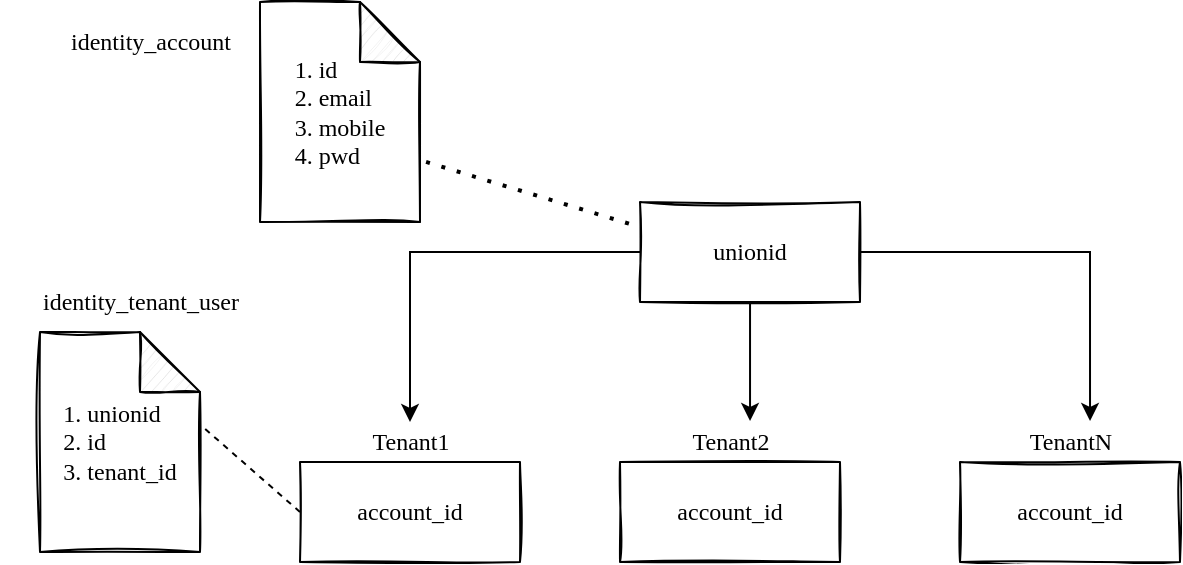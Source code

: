 <mxfile version="19.0.3" type="github">
  <diagram id="HS0wQoJ3kTfo8EUwEemg" name="Page-1">
    <mxGraphModel dx="915" dy="623" grid="1" gridSize="10" guides="1" tooltips="1" connect="1" arrows="1" fold="1" page="1" pageScale="1" pageWidth="827" pageHeight="1169" math="0" shadow="0">
      <root>
        <mxCell id="0" />
        <mxCell id="1" parent="0" />
        <mxCell id="FQJNMX1grYCMUF250okw-8" style="edgeStyle=orthogonalEdgeStyle;rounded=0;orthogonalLoop=1;jettySize=auto;html=1;fontFamily=Comic Sans MS;" edge="1" parent="1" source="FQJNMX1grYCMUF250okw-1" target="FQJNMX1grYCMUF250okw-3">
          <mxGeometry relative="1" as="geometry" />
        </mxCell>
        <mxCell id="FQJNMX1grYCMUF250okw-9" style="edgeStyle=orthogonalEdgeStyle;rounded=0;orthogonalLoop=1;jettySize=auto;html=1;entryX=0.667;entryY=-0.025;entryDx=0;entryDy=0;entryPerimeter=0;fontFamily=Comic Sans MS;" edge="1" parent="1" source="FQJNMX1grYCMUF250okw-1" target="FQJNMX1grYCMUF250okw-5">
          <mxGeometry relative="1" as="geometry" />
        </mxCell>
        <mxCell id="FQJNMX1grYCMUF250okw-10" style="edgeStyle=orthogonalEdgeStyle;rounded=0;orthogonalLoop=1;jettySize=auto;html=1;entryX=0.667;entryY=-0.025;entryDx=0;entryDy=0;entryPerimeter=0;fontFamily=Comic Sans MS;" edge="1" parent="1" source="FQJNMX1grYCMUF250okw-1" target="FQJNMX1grYCMUF250okw-7">
          <mxGeometry relative="1" as="geometry" />
        </mxCell>
        <mxCell id="FQJNMX1grYCMUF250okw-1" value="&lt;font face=&quot;Comic Sans MS&quot;&gt;unionid&lt;/font&gt;" style="whiteSpace=wrap;html=1;sketch=1;" vertex="1" parent="1">
          <mxGeometry x="330" y="110" width="110" height="50" as="geometry" />
        </mxCell>
        <mxCell id="FQJNMX1grYCMUF250okw-2" value="&lt;font face=&quot;Comic Sans MS&quot;&gt;account_id&lt;/font&gt;" style="whiteSpace=wrap;html=1;sketch=1;" vertex="1" parent="1">
          <mxGeometry x="160" y="240" width="110" height="50" as="geometry" />
        </mxCell>
        <mxCell id="FQJNMX1grYCMUF250okw-3" value="Tenant1" style="text;html=1;align=center;verticalAlign=middle;resizable=0;points=[];autosize=1;strokeColor=none;fillColor=none;fontFamily=Comic Sans MS;" vertex="1" parent="1">
          <mxGeometry x="185" y="220" width="60" height="20" as="geometry" />
        </mxCell>
        <mxCell id="FQJNMX1grYCMUF250okw-4" value="&lt;font face=&quot;Comic Sans MS&quot;&gt;account_id&lt;/font&gt;" style="whiteSpace=wrap;html=1;sketch=1;" vertex="1" parent="1">
          <mxGeometry x="320" y="240" width="110" height="50" as="geometry" />
        </mxCell>
        <mxCell id="FQJNMX1grYCMUF250okw-5" value="Tenant2" style="text;html=1;align=center;verticalAlign=middle;resizable=0;points=[];autosize=1;strokeColor=none;fillColor=none;fontFamily=Comic Sans MS;" vertex="1" parent="1">
          <mxGeometry x="345" y="220" width="60" height="20" as="geometry" />
        </mxCell>
        <mxCell id="FQJNMX1grYCMUF250okw-6" value="&lt;font face=&quot;Comic Sans MS&quot;&gt;account_id&lt;/font&gt;" style="whiteSpace=wrap;html=1;sketch=1;" vertex="1" parent="1">
          <mxGeometry x="490" y="240" width="110" height="50" as="geometry" />
        </mxCell>
        <mxCell id="FQJNMX1grYCMUF250okw-7" value="TenantN" style="text;html=1;align=center;verticalAlign=middle;resizable=0;points=[];autosize=1;strokeColor=none;fillColor=none;fontFamily=Comic Sans MS;" vertex="1" parent="1">
          <mxGeometry x="515" y="220" width="60" height="20" as="geometry" />
        </mxCell>
        <mxCell id="FQJNMX1grYCMUF250okw-11" value="&lt;div style=&quot;text-align: left;&quot;&gt;&lt;span style=&quot;background-color: initial;&quot;&gt;1. id&lt;/span&gt;&lt;/div&gt;&lt;div style=&quot;text-align: left;&quot;&gt;&lt;span style=&quot;background-color: initial;&quot;&gt;2. email&lt;/span&gt;&lt;/div&gt;&lt;div style=&quot;text-align: left;&quot;&gt;&lt;span style=&quot;background-color: initial;&quot;&gt;3. mobile&lt;/span&gt;&lt;/div&gt;&lt;div style=&quot;text-align: left;&quot;&gt;&lt;span style=&quot;background-color: initial;&quot;&gt;4. pwd&lt;/span&gt;&lt;/div&gt;" style="shape=note;whiteSpace=wrap;html=1;backgroundOutline=1;darkOpacity=0.05;sketch=1;fontFamily=Comic Sans MS;" vertex="1" parent="1">
          <mxGeometry x="140" y="10" width="80" height="110" as="geometry" />
        </mxCell>
        <mxCell id="FQJNMX1grYCMUF250okw-12" value="&lt;div style=&quot;text-align: left;&quot;&gt;&lt;span style=&quot;background-color: initial;&quot;&gt;1.&amp;nbsp;&lt;/span&gt;&lt;span style=&quot;background-color: initial;&quot;&gt;unionid&lt;/span&gt;&lt;/div&gt;&lt;div style=&quot;text-align: left;&quot;&gt;&lt;span style=&quot;background-color: initial;&quot;&gt;2. id&lt;/span&gt;&lt;/div&gt;&lt;div style=&quot;text-align: left;&quot;&gt;&lt;span style=&quot;background-color: initial;&quot;&gt;3. tenant_id&lt;/span&gt;&lt;/div&gt;" style="shape=note;whiteSpace=wrap;html=1;backgroundOutline=1;darkOpacity=0.05;sketch=1;fontFamily=Comic Sans MS;" vertex="1" parent="1">
          <mxGeometry x="30" y="175" width="80" height="110" as="geometry" />
        </mxCell>
        <mxCell id="FQJNMX1grYCMUF250okw-13" value="identity_account" style="text;html=1;align=center;verticalAlign=middle;resizable=0;points=[];autosize=1;strokeColor=none;fillColor=none;fontFamily=Comic Sans MS;" vertex="1" parent="1">
          <mxGeometry x="30" y="20" width="110" height="20" as="geometry" />
        </mxCell>
        <mxCell id="FQJNMX1grYCMUF250okw-14" value="" style="endArrow=none;dashed=1;html=1;dashPattern=1 3;strokeWidth=2;rounded=0;fontFamily=Comic Sans MS;entryX=0;entryY=0.25;entryDx=0;entryDy=0;exitX=1.038;exitY=0.727;exitDx=0;exitDy=0;exitPerimeter=0;" edge="1" parent="1" source="FQJNMX1grYCMUF250okw-11" target="FQJNMX1grYCMUF250okw-1">
          <mxGeometry width="50" height="50" relative="1" as="geometry">
            <mxPoint x="390" y="250" as="sourcePoint" />
            <mxPoint x="440" y="200" as="targetPoint" />
          </mxGeometry>
        </mxCell>
        <mxCell id="FQJNMX1grYCMUF250okw-15" value="" style="endArrow=none;dashed=1;html=1;rounded=0;fontFamily=Comic Sans MS;entryX=1.025;entryY=0.436;entryDx=0;entryDy=0;entryPerimeter=0;exitX=0;exitY=0.5;exitDx=0;exitDy=0;" edge="1" parent="1" source="FQJNMX1grYCMUF250okw-2" target="FQJNMX1grYCMUF250okw-12">
          <mxGeometry width="50" height="50" relative="1" as="geometry">
            <mxPoint x="390" y="250" as="sourcePoint" />
            <mxPoint x="440" y="200" as="targetPoint" />
          </mxGeometry>
        </mxCell>
        <mxCell id="FQJNMX1grYCMUF250okw-16" value="identity_tenant_user" style="text;html=1;align=center;verticalAlign=middle;resizable=0;points=[];autosize=1;strokeColor=none;fillColor=none;fontFamily=Comic Sans MS;" vertex="1" parent="1">
          <mxGeometry x="10" y="150" width="140" height="20" as="geometry" />
        </mxCell>
      </root>
    </mxGraphModel>
  </diagram>
</mxfile>
